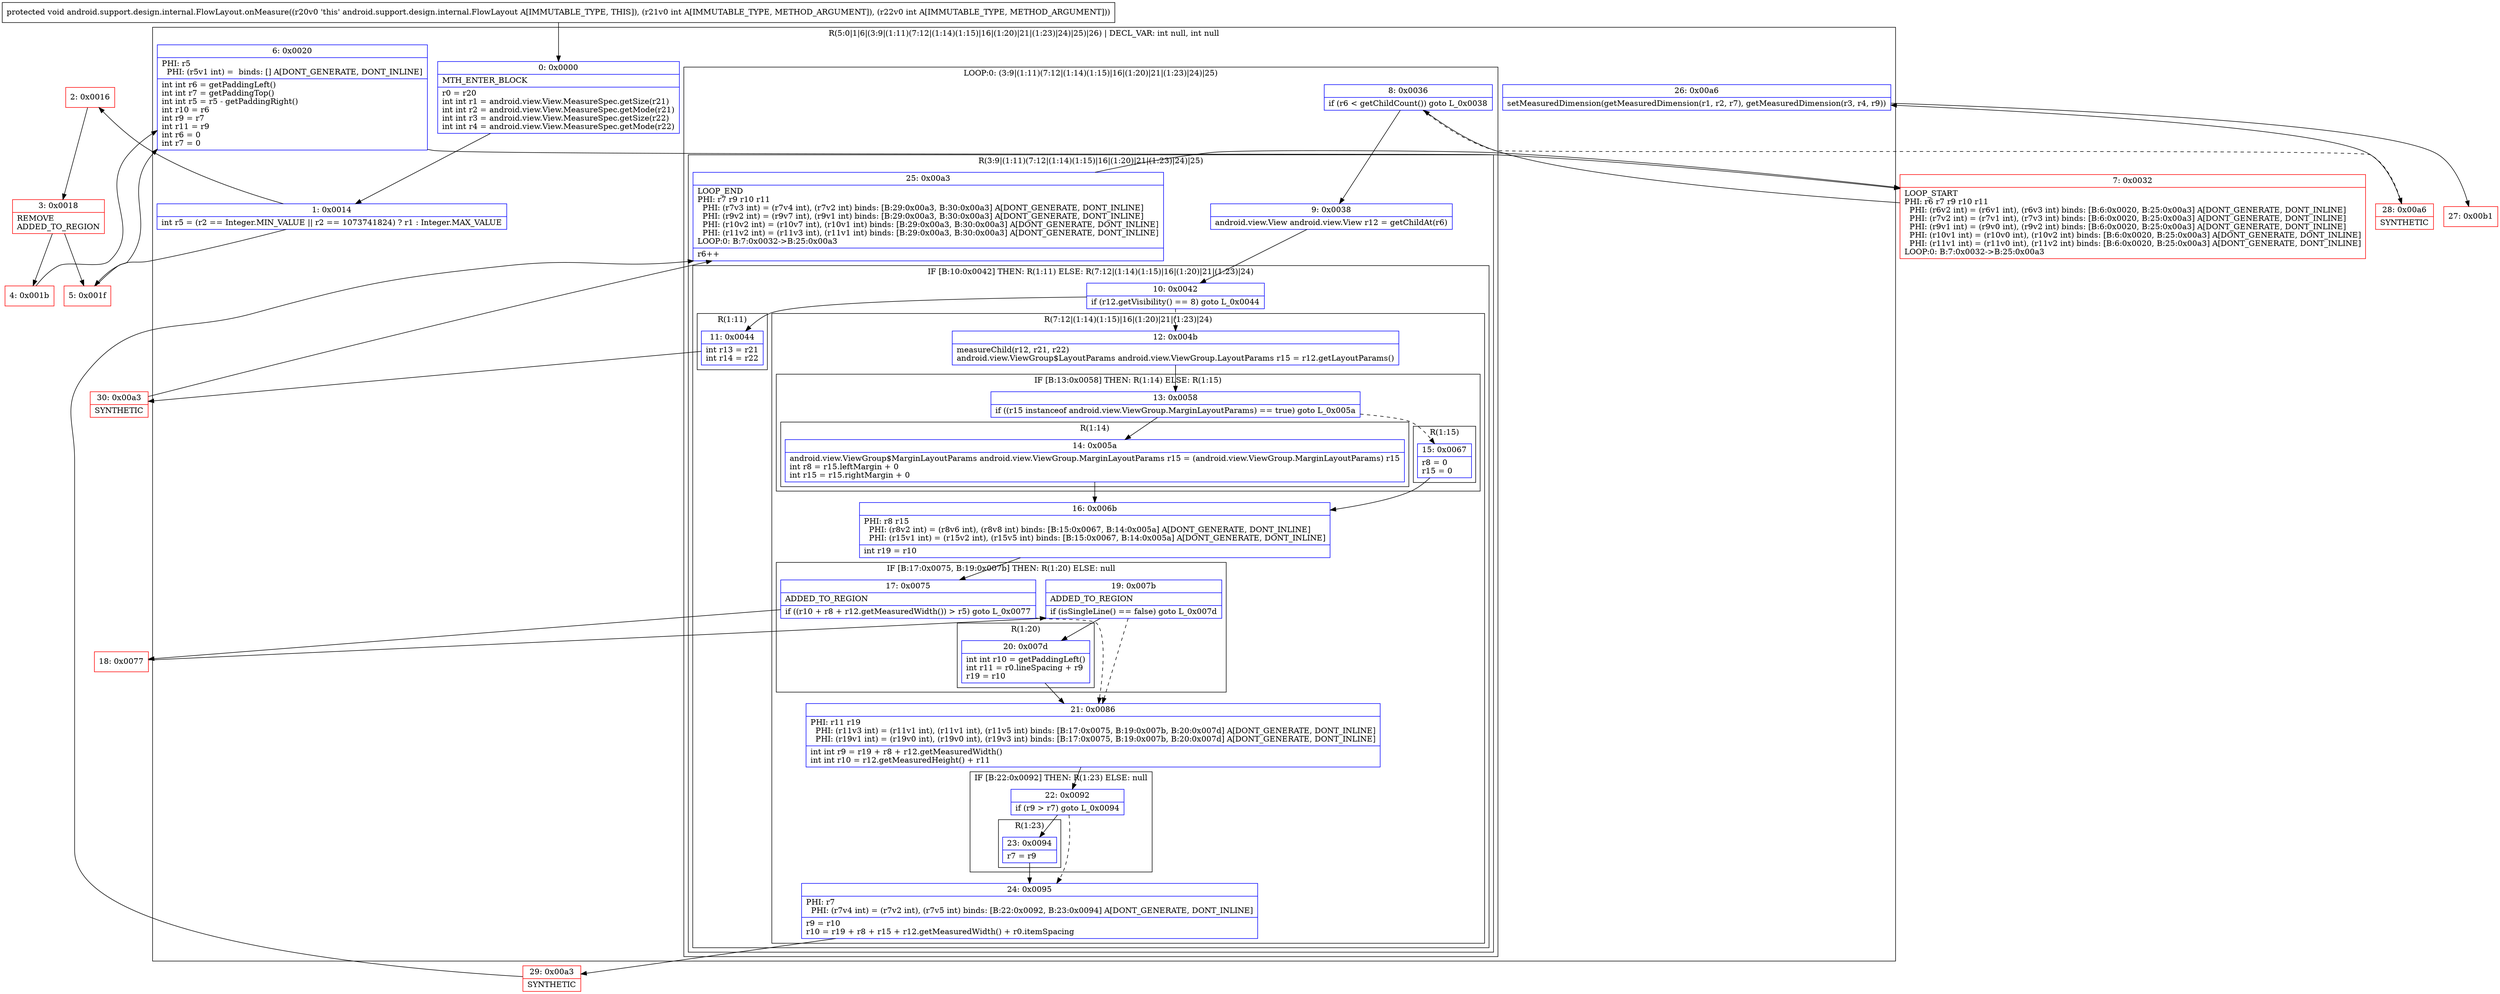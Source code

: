 digraph "CFG forandroid.support.design.internal.FlowLayout.onMeasure(II)V" {
subgraph cluster_Region_223505797 {
label = "R(5:0|1|6|(3:9|(1:11)(7:12|(1:14)(1:15)|16|(1:20)|21|(1:23)|24)|25)|26) | DECL_VAR: int null, int null\l";
node [shape=record,color=blue];
Node_0 [shape=record,label="{0\:\ 0x0000|MTH_ENTER_BLOCK\l|r0 = r20\lint int r1 = android.view.View.MeasureSpec.getSize(r21)\lint int r2 = android.view.View.MeasureSpec.getMode(r21)\lint int r3 = android.view.View.MeasureSpec.getSize(r22)\lint int r4 = android.view.View.MeasureSpec.getMode(r22)\l}"];
Node_1 [shape=record,label="{1\:\ 0x0014|int r5 = (r2 == Integer.MIN_VALUE \|\| r2 == 1073741824) ? r1 : Integer.MAX_VALUE\l}"];
Node_6 [shape=record,label="{6\:\ 0x0020|PHI: r5 \l  PHI: (r5v1 int) =  binds: [] A[DONT_GENERATE, DONT_INLINE]\l|int int r6 = getPaddingLeft()\lint int r7 = getPaddingTop()\lint int r5 = r5 \- getPaddingRight()\lint r10 = r6\lint r9 = r7\lint r11 = r9\lint r6 = 0\lint r7 = 0\l}"];
subgraph cluster_LoopRegion_625710527 {
label = "LOOP:0: (3:9|(1:11)(7:12|(1:14)(1:15)|16|(1:20)|21|(1:23)|24)|25)";
node [shape=record,color=blue];
Node_8 [shape=record,label="{8\:\ 0x0036|if (r6 \< getChildCount()) goto L_0x0038\l}"];
subgraph cluster_Region_1172765670 {
label = "R(3:9|(1:11)(7:12|(1:14)(1:15)|16|(1:20)|21|(1:23)|24)|25)";
node [shape=record,color=blue];
Node_9 [shape=record,label="{9\:\ 0x0038|android.view.View android.view.View r12 = getChildAt(r6)\l}"];
subgraph cluster_IfRegion_1864252785 {
label = "IF [B:10:0x0042] THEN: R(1:11) ELSE: R(7:12|(1:14)(1:15)|16|(1:20)|21|(1:23)|24)";
node [shape=record,color=blue];
Node_10 [shape=record,label="{10\:\ 0x0042|if (r12.getVisibility() == 8) goto L_0x0044\l}"];
subgraph cluster_Region_1560427593 {
label = "R(1:11)";
node [shape=record,color=blue];
Node_11 [shape=record,label="{11\:\ 0x0044|int r13 = r21\lint r14 = r22\l}"];
}
subgraph cluster_Region_741565582 {
label = "R(7:12|(1:14)(1:15)|16|(1:20)|21|(1:23)|24)";
node [shape=record,color=blue];
Node_12 [shape=record,label="{12\:\ 0x004b|measureChild(r12, r21, r22)\landroid.view.ViewGroup$LayoutParams android.view.ViewGroup.LayoutParams r15 = r12.getLayoutParams()\l}"];
subgraph cluster_IfRegion_500548287 {
label = "IF [B:13:0x0058] THEN: R(1:14) ELSE: R(1:15)";
node [shape=record,color=blue];
Node_13 [shape=record,label="{13\:\ 0x0058|if ((r15 instanceof android.view.ViewGroup.MarginLayoutParams) == true) goto L_0x005a\l}"];
subgraph cluster_Region_1490088229 {
label = "R(1:14)";
node [shape=record,color=blue];
Node_14 [shape=record,label="{14\:\ 0x005a|android.view.ViewGroup$MarginLayoutParams android.view.ViewGroup.MarginLayoutParams r15 = (android.view.ViewGroup.MarginLayoutParams) r15\lint r8 = r15.leftMargin + 0\lint r15 = r15.rightMargin + 0\l}"];
}
subgraph cluster_Region_1130980576 {
label = "R(1:15)";
node [shape=record,color=blue];
Node_15 [shape=record,label="{15\:\ 0x0067|r8 = 0\lr15 = 0\l}"];
}
}
Node_16 [shape=record,label="{16\:\ 0x006b|PHI: r8 r15 \l  PHI: (r8v2 int) = (r8v6 int), (r8v8 int) binds: [B:15:0x0067, B:14:0x005a] A[DONT_GENERATE, DONT_INLINE]\l  PHI: (r15v1 int) = (r15v2 int), (r15v5 int) binds: [B:15:0x0067, B:14:0x005a] A[DONT_GENERATE, DONT_INLINE]\l|int r19 = r10\l}"];
subgraph cluster_IfRegion_1555533639 {
label = "IF [B:17:0x0075, B:19:0x007b] THEN: R(1:20) ELSE: null";
node [shape=record,color=blue];
Node_17 [shape=record,label="{17\:\ 0x0075|ADDED_TO_REGION\l|if ((r10 + r8 + r12.getMeasuredWidth()) \> r5) goto L_0x0077\l}"];
Node_19 [shape=record,label="{19\:\ 0x007b|ADDED_TO_REGION\l|if (isSingleLine() == false) goto L_0x007d\l}"];
subgraph cluster_Region_1005316354 {
label = "R(1:20)";
node [shape=record,color=blue];
Node_20 [shape=record,label="{20\:\ 0x007d|int int r10 = getPaddingLeft()\lint r11 = r0.lineSpacing + r9\lr19 = r10\l}"];
}
}
Node_21 [shape=record,label="{21\:\ 0x0086|PHI: r11 r19 \l  PHI: (r11v3 int) = (r11v1 int), (r11v1 int), (r11v5 int) binds: [B:17:0x0075, B:19:0x007b, B:20:0x007d] A[DONT_GENERATE, DONT_INLINE]\l  PHI: (r19v1 int) = (r19v0 int), (r19v0 int), (r19v3 int) binds: [B:17:0x0075, B:19:0x007b, B:20:0x007d] A[DONT_GENERATE, DONT_INLINE]\l|int int r9 = r19 + r8 + r12.getMeasuredWidth()\lint int r10 = r12.getMeasuredHeight() + r11\l}"];
subgraph cluster_IfRegion_369206371 {
label = "IF [B:22:0x0092] THEN: R(1:23) ELSE: null";
node [shape=record,color=blue];
Node_22 [shape=record,label="{22\:\ 0x0092|if (r9 \> r7) goto L_0x0094\l}"];
subgraph cluster_Region_1925636288 {
label = "R(1:23)";
node [shape=record,color=blue];
Node_23 [shape=record,label="{23\:\ 0x0094|r7 = r9\l}"];
}
}
Node_24 [shape=record,label="{24\:\ 0x0095|PHI: r7 \l  PHI: (r7v4 int) = (r7v2 int), (r7v5 int) binds: [B:22:0x0092, B:23:0x0094] A[DONT_GENERATE, DONT_INLINE]\l|r9 = r10\lr10 = r19 + r8 + r15 + r12.getMeasuredWidth() + r0.itemSpacing\l}"];
}
}
Node_25 [shape=record,label="{25\:\ 0x00a3|LOOP_END\lPHI: r7 r9 r10 r11 \l  PHI: (r7v3 int) = (r7v4 int), (r7v2 int) binds: [B:29:0x00a3, B:30:0x00a3] A[DONT_GENERATE, DONT_INLINE]\l  PHI: (r9v2 int) = (r9v7 int), (r9v1 int) binds: [B:29:0x00a3, B:30:0x00a3] A[DONT_GENERATE, DONT_INLINE]\l  PHI: (r10v2 int) = (r10v7 int), (r10v1 int) binds: [B:29:0x00a3, B:30:0x00a3] A[DONT_GENERATE, DONT_INLINE]\l  PHI: (r11v2 int) = (r11v3 int), (r11v1 int) binds: [B:29:0x00a3, B:30:0x00a3] A[DONT_GENERATE, DONT_INLINE]\lLOOP:0: B:7:0x0032\-\>B:25:0x00a3\l|r6++\l}"];
}
}
Node_26 [shape=record,label="{26\:\ 0x00a6|setMeasuredDimension(getMeasuredDimension(r1, r2, r7), getMeasuredDimension(r3, r4, r9))\l}"];
}
Node_2 [shape=record,color=red,label="{2\:\ 0x0016}"];
Node_3 [shape=record,color=red,label="{3\:\ 0x0018|REMOVE\lADDED_TO_REGION\l}"];
Node_4 [shape=record,color=red,label="{4\:\ 0x001b}"];
Node_5 [shape=record,color=red,label="{5\:\ 0x001f}"];
Node_7 [shape=record,color=red,label="{7\:\ 0x0032|LOOP_START\lPHI: r6 r7 r9 r10 r11 \l  PHI: (r6v2 int) = (r6v1 int), (r6v3 int) binds: [B:6:0x0020, B:25:0x00a3] A[DONT_GENERATE, DONT_INLINE]\l  PHI: (r7v2 int) = (r7v1 int), (r7v3 int) binds: [B:6:0x0020, B:25:0x00a3] A[DONT_GENERATE, DONT_INLINE]\l  PHI: (r9v1 int) = (r9v0 int), (r9v2 int) binds: [B:6:0x0020, B:25:0x00a3] A[DONT_GENERATE, DONT_INLINE]\l  PHI: (r10v1 int) = (r10v0 int), (r10v2 int) binds: [B:6:0x0020, B:25:0x00a3] A[DONT_GENERATE, DONT_INLINE]\l  PHI: (r11v1 int) = (r11v0 int), (r11v2 int) binds: [B:6:0x0020, B:25:0x00a3] A[DONT_GENERATE, DONT_INLINE]\lLOOP:0: B:7:0x0032\-\>B:25:0x00a3\l}"];
Node_18 [shape=record,color=red,label="{18\:\ 0x0077}"];
Node_27 [shape=record,color=red,label="{27\:\ 0x00b1}"];
Node_28 [shape=record,color=red,label="{28\:\ 0x00a6|SYNTHETIC\l}"];
Node_29 [shape=record,color=red,label="{29\:\ 0x00a3|SYNTHETIC\l}"];
Node_30 [shape=record,color=red,label="{30\:\ 0x00a3|SYNTHETIC\l}"];
MethodNode[shape=record,label="{protected void android.support.design.internal.FlowLayout.onMeasure((r20v0 'this' android.support.design.internal.FlowLayout A[IMMUTABLE_TYPE, THIS]), (r21v0 int A[IMMUTABLE_TYPE, METHOD_ARGUMENT]), (r22v0 int A[IMMUTABLE_TYPE, METHOD_ARGUMENT])) }"];
MethodNode -> Node_0;
Node_0 -> Node_1;
Node_1 -> Node_2;
Node_1 -> Node_5;
Node_6 -> Node_7;
Node_8 -> Node_9;
Node_8 -> Node_28[style=dashed];
Node_9 -> Node_10;
Node_10 -> Node_11;
Node_10 -> Node_12[style=dashed];
Node_11 -> Node_30;
Node_12 -> Node_13;
Node_13 -> Node_14;
Node_13 -> Node_15[style=dashed];
Node_14 -> Node_16;
Node_15 -> Node_16;
Node_16 -> Node_17;
Node_17 -> Node_18;
Node_17 -> Node_21[style=dashed];
Node_19 -> Node_20;
Node_19 -> Node_21[style=dashed];
Node_20 -> Node_21;
Node_21 -> Node_22;
Node_22 -> Node_23;
Node_22 -> Node_24[style=dashed];
Node_23 -> Node_24;
Node_24 -> Node_29;
Node_25 -> Node_7;
Node_26 -> Node_27;
Node_2 -> Node_3;
Node_3 -> Node_4;
Node_3 -> Node_5;
Node_4 -> Node_6;
Node_5 -> Node_6;
Node_7 -> Node_8;
Node_18 -> Node_19;
Node_28 -> Node_26;
Node_29 -> Node_25;
Node_30 -> Node_25;
}

